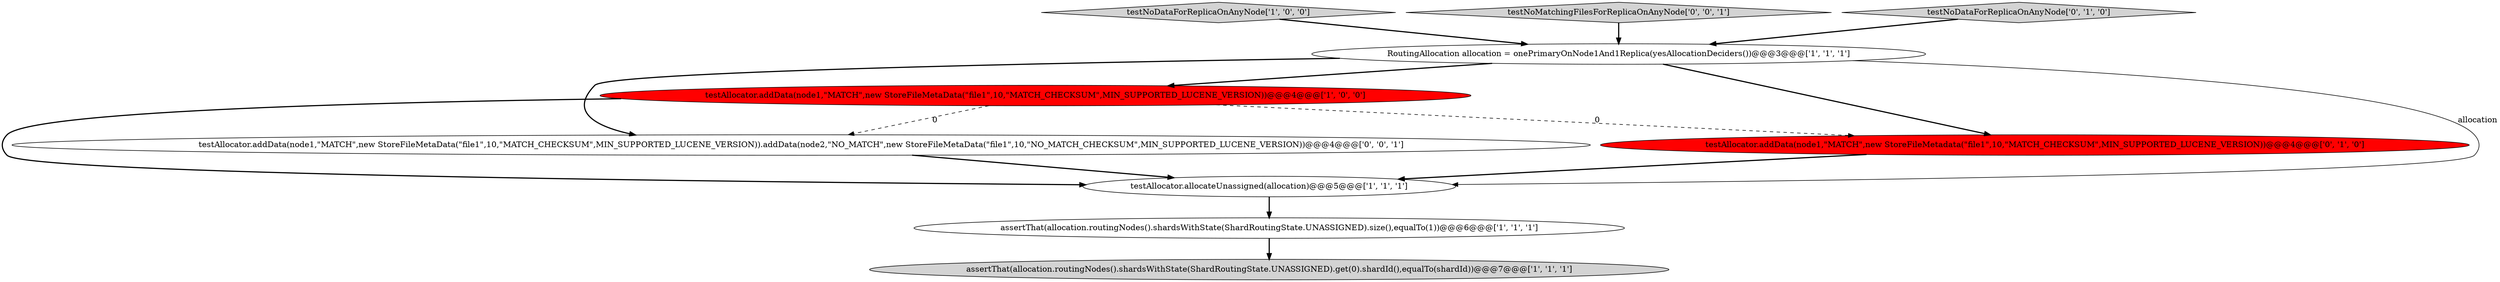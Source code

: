 digraph {
2 [style = filled, label = "assertThat(allocation.routingNodes().shardsWithState(ShardRoutingState.UNASSIGNED).size(),equalTo(1))@@@6@@@['1', '1', '1']", fillcolor = white, shape = ellipse image = "AAA0AAABBB1BBB"];
9 [style = filled, label = "testAllocator.addData(node1,\"MATCH\",new StoreFileMetaData(\"file1\",10,\"MATCH_CHECKSUM\",MIN_SUPPORTED_LUCENE_VERSION)).addData(node2,\"NO_MATCH\",new StoreFileMetaData(\"file1\",10,\"NO_MATCH_CHECKSUM\",MIN_SUPPORTED_LUCENE_VERSION))@@@4@@@['0', '0', '1']", fillcolor = white, shape = ellipse image = "AAA0AAABBB3BBB"];
6 [style = filled, label = "testAllocator.addData(node1,\"MATCH\",new StoreFileMetadata(\"file1\",10,\"MATCH_CHECKSUM\",MIN_SUPPORTED_LUCENE_VERSION))@@@4@@@['0', '1', '0']", fillcolor = red, shape = ellipse image = "AAA1AAABBB2BBB"];
3 [style = filled, label = "assertThat(allocation.routingNodes().shardsWithState(ShardRoutingState.UNASSIGNED).get(0).shardId(),equalTo(shardId))@@@7@@@['1', '1', '1']", fillcolor = lightgray, shape = ellipse image = "AAA0AAABBB1BBB"];
5 [style = filled, label = "testNoDataForReplicaOnAnyNode['1', '0', '0']", fillcolor = lightgray, shape = diamond image = "AAA0AAABBB1BBB"];
4 [style = filled, label = "testAllocator.addData(node1,\"MATCH\",new StoreFileMetaData(\"file1\",10,\"MATCH_CHECKSUM\",MIN_SUPPORTED_LUCENE_VERSION))@@@4@@@['1', '0', '0']", fillcolor = red, shape = ellipse image = "AAA1AAABBB1BBB"];
8 [style = filled, label = "testNoMatchingFilesForReplicaOnAnyNode['0', '0', '1']", fillcolor = lightgray, shape = diamond image = "AAA0AAABBB3BBB"];
1 [style = filled, label = "RoutingAllocation allocation = onePrimaryOnNode1And1Replica(yesAllocationDeciders())@@@3@@@['1', '1', '1']", fillcolor = white, shape = ellipse image = "AAA0AAABBB1BBB"];
0 [style = filled, label = "testAllocator.allocateUnassigned(allocation)@@@5@@@['1', '1', '1']", fillcolor = white, shape = ellipse image = "AAA0AAABBB1BBB"];
7 [style = filled, label = "testNoDataForReplicaOnAnyNode['0', '1', '0']", fillcolor = lightgray, shape = diamond image = "AAA0AAABBB2BBB"];
1->0 [style = solid, label="allocation"];
8->1 [style = bold, label=""];
5->1 [style = bold, label=""];
4->9 [style = dashed, label="0"];
1->4 [style = bold, label=""];
1->6 [style = bold, label=""];
6->0 [style = bold, label=""];
7->1 [style = bold, label=""];
9->0 [style = bold, label=""];
4->6 [style = dashed, label="0"];
1->9 [style = bold, label=""];
2->3 [style = bold, label=""];
4->0 [style = bold, label=""];
0->2 [style = bold, label=""];
}
